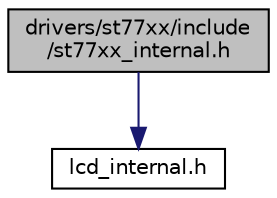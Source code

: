 digraph "drivers/st77xx/include/st77xx_internal.h"
{
 // LATEX_PDF_SIZE
  edge [fontname="Helvetica",fontsize="10",labelfontname="Helvetica",labelfontsize="10"];
  node [fontname="Helvetica",fontsize="10",shape=record];
  Node1 [label="drivers/st77xx/include\l/st77xx_internal.h",height=0.2,width=0.4,color="black", fillcolor="grey75", style="filled", fontcolor="black",tooltip="Internal definitions that are common for all ST77xx controllers."];
  Node1 -> Node2 [color="midnightblue",fontsize="10",style="solid",fontname="Helvetica"];
  Node2 [label="lcd_internal.h",height=0.2,width=0.4,color="black", fillcolor="white", style="filled",URL="$lcd__internal_8h.html",tooltip="Device driver implementation for the lcd display controller."];
}
